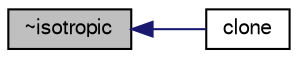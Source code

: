 digraph "~isotropic"
{
  bgcolor="transparent";
  edge [fontname="FreeSans",fontsize="10",labelfontname="FreeSans",labelfontsize="10"];
  node [fontname="FreeSans",fontsize="10",shape=record];
  rankdir="LR";
  Node14 [label="~isotropic",height=0.2,width=0.4,color="black", fillcolor="grey75", style="filled", fontcolor="black"];
  Node14 -> Node15 [dir="back",color="midnightblue",fontsize="10",style="solid",fontname="FreeSans"];
  Node15 [label="clone",height=0.2,width=0.4,color="black",URL="$a24282.html#a95595ba76a4456946b45b85ae2424311",tooltip="Construct and return a clone. "];
}
